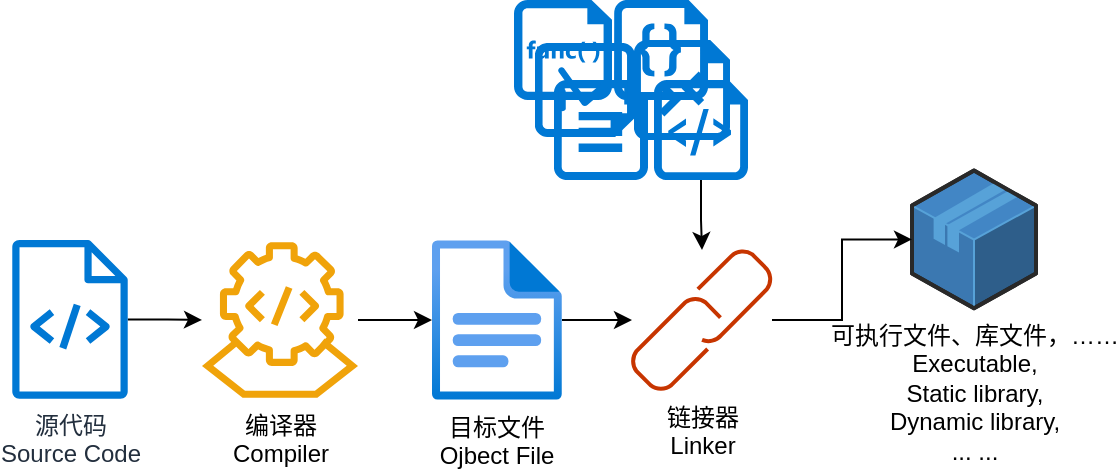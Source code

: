 <mxfile version="22.1.15" type="device">
  <diagram name="Page-1" id="KIA4AKGQgrIHavXj8jOp">
    <mxGraphModel dx="977" dy="671" grid="1" gridSize="10" guides="1" tooltips="1" connect="1" arrows="1" fold="1" page="1" pageScale="1" pageWidth="850" pageHeight="1100" math="0" shadow="0">
      <root>
        <mxCell id="0" />
        <mxCell id="1" parent="0" />
        <mxCell id="7c4hS-y4pkG3AZ0TfTNu-2" value="" style="sketch=0;aspect=fixed;pointerEvents=1;shadow=0;dashed=0;html=1;strokeColor=none;labelPosition=center;verticalLabelPosition=bottom;verticalAlign=top;align=center;fillColor=#0078d4;shape=mxgraph.azure.code_file" parent="1" vertex="1">
          <mxGeometry x="401" y="99" width="47" height="50" as="geometry" />
        </mxCell>
        <mxCell id="yrhHN7JMUC928CM5Zj_R-9" style="edgeStyle=orthogonalEdgeStyle;rounded=0;orthogonalLoop=1;jettySize=auto;html=1;" parent="1" source="yrhHN7JMUC928CM5Zj_R-1" target="yrhHN7JMUC928CM5Zj_R-2" edge="1">
          <mxGeometry relative="1" as="geometry" />
        </mxCell>
        <mxCell id="yrhHN7JMUC928CM5Zj_R-1" value="源代码&lt;br&gt;Source Code" style="sketch=0;outlineConnect=0;fontColor=#232F3E;gradientColor=none;fillColor=#0078d4;strokeColor=none;dashed=0;verticalLabelPosition=bottom;verticalAlign=top;align=center;html=1;fontSize=12;fontStyle=0;aspect=fixed;pointerEvents=1;shape=mxgraph.aws4.source_code;" parent="1" vertex="1">
          <mxGeometry x="100" y="219" width="58" height="79.37" as="geometry" />
        </mxCell>
        <mxCell id="yrhHN7JMUC928CM5Zj_R-14" value="" style="edgeStyle=orthogonalEdgeStyle;rounded=0;orthogonalLoop=1;jettySize=auto;html=1;" parent="1" source="yrhHN7JMUC928CM5Zj_R-2" target="yrhHN7JMUC928CM5Zj_R-13" edge="1">
          <mxGeometry relative="1" as="geometry" />
        </mxCell>
        <mxCell id="yrhHN7JMUC928CM5Zj_R-2" value="编译器&lt;br&gt;Compiler" style="sketch=0;outlineConnect=0;fontColor=#000000;fillColor=#f0a30a;strokeColor=#BD7000;dashed=0;verticalLabelPosition=bottom;verticalAlign=top;align=center;html=1;fontSize=12;fontStyle=0;aspect=fixed;shape=mxgraph.aws4.mainframe_modernization_compiler;" parent="1" vertex="1">
          <mxGeometry x="195" y="220" width="78" height="78" as="geometry" />
        </mxCell>
        <mxCell id="yrhHN7JMUC928CM5Zj_R-11" value="可执行文件、库文件，……&lt;br&gt;Executable,&lt;br&gt;Static library,&lt;br&gt;Dynamic library,&lt;br&gt;... ..." style="verticalLabelPosition=bottom;html=1;verticalAlign=top;strokeWidth=1;align=center;outlineConnect=0;dashed=0;outlineConnect=0;shape=mxgraph.aws3d.application;fillColor=#4286c5;strokeColor=#57A2D8;aspect=fixed;" parent="1" vertex="1">
          <mxGeometry x="550" y="184.29" width="62" height="68.8" as="geometry" />
        </mxCell>
        <mxCell id="yrhHN7JMUC928CM5Zj_R-39" style="edgeStyle=orthogonalEdgeStyle;rounded=0;orthogonalLoop=1;jettySize=auto;html=1;" parent="1" source="yrhHN7JMUC928CM5Zj_R-13" target="yrhHN7JMUC928CM5Zj_R-35" edge="1">
          <mxGeometry relative="1" as="geometry" />
        </mxCell>
        <mxCell id="yrhHN7JMUC928CM5Zj_R-13" value="目标文件&lt;br&gt;Ojbect File" style="image;aspect=fixed;html=1;points=[];align=center;fontSize=12;image=img/lib/azure2/general/File.svg;imageBackground=default;" parent="1" vertex="1">
          <mxGeometry x="310" y="219" width="64.93" height="80" as="geometry" />
        </mxCell>
        <mxCell id="yrhHN7JMUC928CM5Zj_R-71" value="" style="edgeStyle=orthogonalEdgeStyle;rounded=0;orthogonalLoop=1;jettySize=auto;html=1;" parent="1" source="yrhHN7JMUC928CM5Zj_R-35" target="yrhHN7JMUC928CM5Zj_R-11" edge="1">
          <mxGeometry relative="1" as="geometry" />
        </mxCell>
        <mxCell id="yrhHN7JMUC928CM5Zj_R-35" value="链接器&lt;br&gt;Linker" style="html=1;verticalLabelPosition=bottom;align=center;labelBackgroundColor=#ffffff;verticalAlign=top;strokeWidth=2;strokeColor=#C73500;shadow=0;dashed=0;shape=mxgraph.ios7.icons.link;fillColor=#fa6800;fontColor=#000000;" parent="1" vertex="1">
          <mxGeometry x="410" y="224" width="70" height="70" as="geometry" />
        </mxCell>
        <mxCell id="7c4hS-y4pkG3AZ0TfTNu-1" value="" style="sketch=0;aspect=fixed;pointerEvents=1;shadow=0;dashed=0;html=1;strokeColor=none;labelPosition=center;verticalLabelPosition=bottom;verticalAlign=top;align=center;fillColor=#0078d4;shape=mxgraph.mscae.enterprise.code_file" parent="1" vertex="1">
          <mxGeometry x="351" y="99" width="49" height="50" as="geometry" />
        </mxCell>
        <mxCell id="7c4hS-y4pkG3AZ0TfTNu-3" value="" style="sketch=0;aspect=fixed;pointerEvents=1;shadow=0;dashed=0;html=1;strokeColor=none;labelPosition=center;verticalLabelPosition=bottom;verticalAlign=top;align=center;fillColor=#0078d4;shape=mxgraph.azure.file" parent="1" vertex="1">
          <mxGeometry x="371" y="139" width="47" height="50" as="geometry" />
        </mxCell>
        <mxCell id="7c4hS-y4pkG3AZ0TfTNu-4" value="" style="sketch=0;aspect=fixed;pointerEvents=1;shadow=0;dashed=0;html=1;strokeColor=none;labelPosition=center;verticalLabelPosition=bottom;verticalAlign=top;align=center;fillColor=#0078d4;shape=mxgraph.azure.powershell_file;direction=south;" parent="1" vertex="1">
          <mxGeometry x="361.5" y="120.5" width="50" height="47" as="geometry" />
        </mxCell>
        <mxCell id="7c4hS-y4pkG3AZ0TfTNu-5" value="" style="sketch=0;aspect=fixed;pointerEvents=1;shadow=0;dashed=0;html=1;strokeColor=none;labelPosition=center;verticalLabelPosition=bottom;verticalAlign=top;align=center;shape=mxgraph.azure.rdp_remoting_file;fillColor=#0078d4;" parent="1" vertex="1">
          <mxGeometry x="411" y="119" width="48" height="50" as="geometry" />
        </mxCell>
        <mxCell id="7c4hS-y4pkG3AZ0TfTNu-9" value="" style="edgeStyle=orthogonalEdgeStyle;rounded=0;orthogonalLoop=1;jettySize=auto;html=1;" parent="1" source="7c4hS-y4pkG3AZ0TfTNu-6" target="yrhHN7JMUC928CM5Zj_R-35" edge="1">
          <mxGeometry relative="1" as="geometry" />
        </mxCell>
        <mxCell id="7c4hS-y4pkG3AZ0TfTNu-6" value="" style="sketch=0;aspect=fixed;pointerEvents=1;shadow=0;dashed=0;html=1;strokeColor=none;labelPosition=center;verticalLabelPosition=bottom;verticalAlign=top;align=center;fillColor=#0078d4;shape=mxgraph.azure.script_file" parent="1" vertex="1">
          <mxGeometry x="421" y="139" width="47" height="50" as="geometry" />
        </mxCell>
      </root>
    </mxGraphModel>
  </diagram>
</mxfile>

